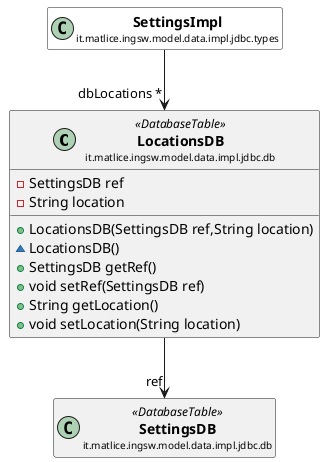 @startuml

skinparam svgLinkTarget _parent
skinparam linetype ortho
set namespaceSeparator none
class "<b><size:14>LocationsDB</b>\n<size:10>it.matlice.ingsw.model.data.impl.jdbc.db" as it.matlice.ingsw.model.data.impl.jdbc.db.LocationsDB <<DatabaseTable>> [[../../../../../../../../it/matlice/ingsw/model/data/impl/jdbc/db/LocationsDB.html{it.matlice.ingsw.model.data.impl.jdbc.db.LocationsDB}]] {
-SettingsDB ref
-String location
+LocationsDB(SettingsDB ref,String location)
~LocationsDB()
+SettingsDB getRef()
+void setRef(SettingsDB ref)
+String getLocation()
+void setLocation(String location)
}


class "<b><size:14>SettingsDB</b>\n<size:10>it.matlice.ingsw.model.data.impl.jdbc.db" as it.matlice.ingsw.model.data.impl.jdbc.db.SettingsDB <<DatabaseTable>> [[../../../../../../../../it/matlice/ingsw/model/data/impl/jdbc/db/SettingsDB.html{it.matlice.ingsw.model.data.impl.jdbc.db.SettingsDB}]] {
}

hide it.matlice.ingsw.model.data.impl.jdbc.db.SettingsDB fields
hide it.matlice.ingsw.model.data.impl.jdbc.db.SettingsDB methods

it.matlice.ingsw.model.data.impl.jdbc.db.LocationsDB -->  "ref" it.matlice.ingsw.model.data.impl.jdbc.db.SettingsDB

class "<b><size:14>SettingsImpl</b>\n<size:10>it.matlice.ingsw.model.data.impl.jdbc.types" as it.matlice.ingsw.model.data.impl.jdbc.types.SettingsImpl  [[../../../../../../../../it/matlice/ingsw/model/data/impl/jdbc/types/SettingsImpl.html{it.matlice.ingsw.model.data.impl.jdbc.types.SettingsImpl}]] #white {
}

hide it.matlice.ingsw.model.data.impl.jdbc.types.SettingsImpl fields
hide it.matlice.ingsw.model.data.impl.jdbc.types.SettingsImpl methods

it.matlice.ingsw.model.data.impl.jdbc.types.SettingsImpl -->  "dbLocations *" it.matlice.ingsw.model.data.impl.jdbc.db.LocationsDB


@enduml
